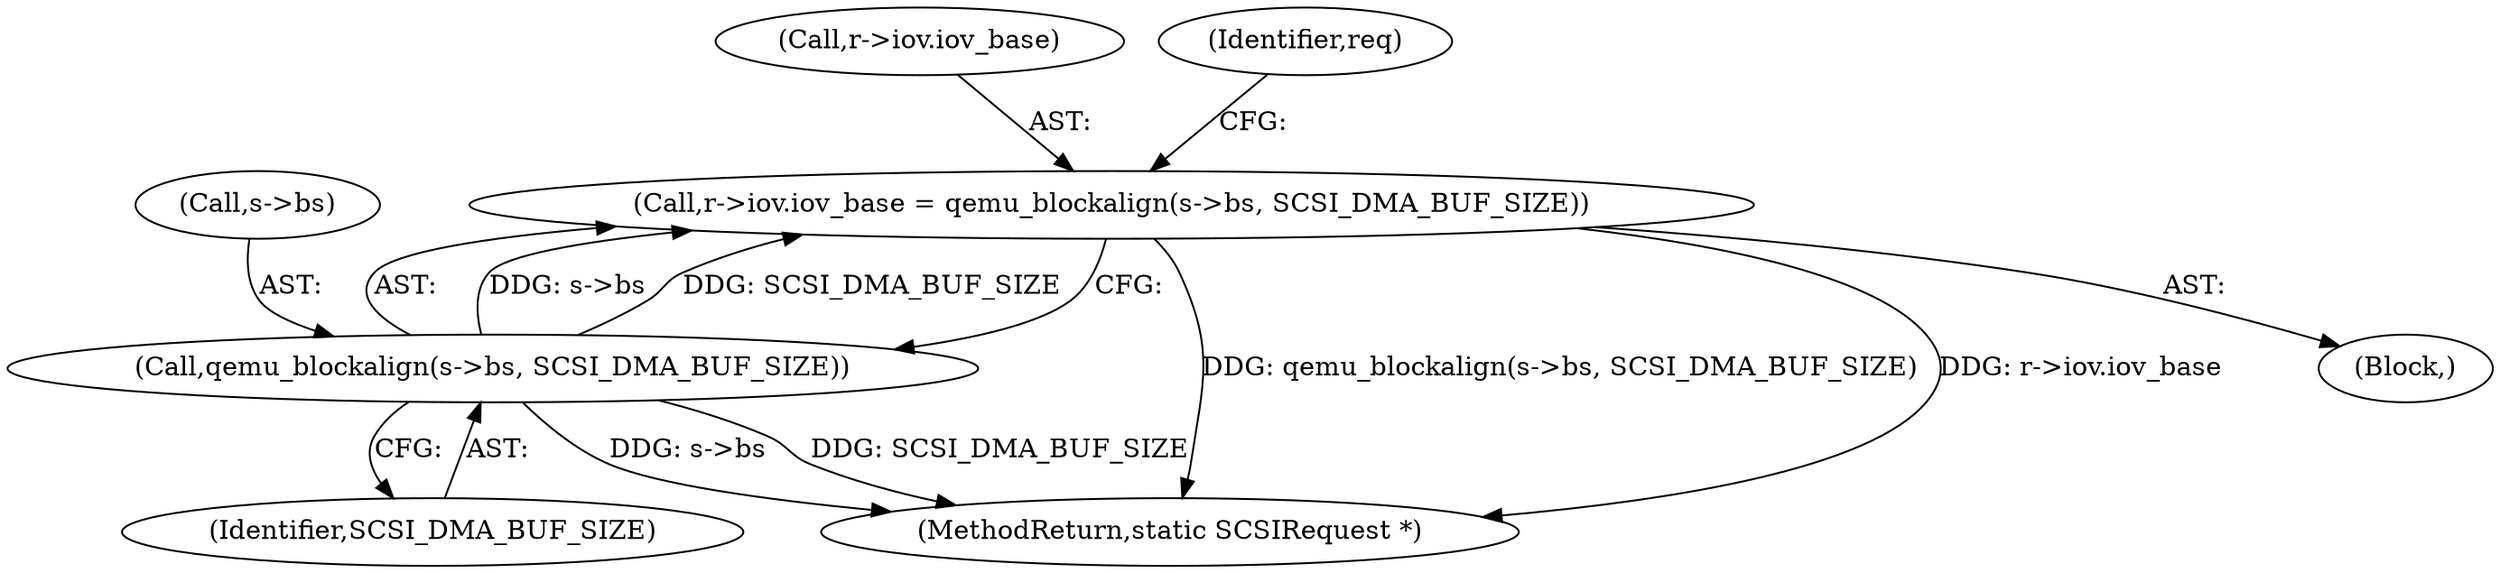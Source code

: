 digraph "1_qemu_7285477ab11831b1cf56e45878a89170dd06d9b9_3@pointer" {
"1000133" [label="(Call,r->iov.iov_base = qemu_blockalign(s->bs, SCSI_DMA_BUF_SIZE))"];
"1000139" [label="(Call,qemu_blockalign(s->bs, SCSI_DMA_BUF_SIZE))"];
"1000146" [label="(MethodReturn,static SCSIRequest *)"];
"1000139" [label="(Call,qemu_blockalign(s->bs, SCSI_DMA_BUF_SIZE))"];
"1000133" [label="(Call,r->iov.iov_base = qemu_blockalign(s->bs, SCSI_DMA_BUF_SIZE))"];
"1000134" [label="(Call,r->iov.iov_base)"];
"1000140" [label="(Call,s->bs)"];
"1000145" [label="(Identifier,req)"];
"1000105" [label="(Block,)"];
"1000143" [label="(Identifier,SCSI_DMA_BUF_SIZE)"];
"1000133" -> "1000105"  [label="AST: "];
"1000133" -> "1000139"  [label="CFG: "];
"1000134" -> "1000133"  [label="AST: "];
"1000139" -> "1000133"  [label="AST: "];
"1000145" -> "1000133"  [label="CFG: "];
"1000133" -> "1000146"  [label="DDG: qemu_blockalign(s->bs, SCSI_DMA_BUF_SIZE)"];
"1000133" -> "1000146"  [label="DDG: r->iov.iov_base"];
"1000139" -> "1000133"  [label="DDG: s->bs"];
"1000139" -> "1000133"  [label="DDG: SCSI_DMA_BUF_SIZE"];
"1000139" -> "1000143"  [label="CFG: "];
"1000140" -> "1000139"  [label="AST: "];
"1000143" -> "1000139"  [label="AST: "];
"1000139" -> "1000146"  [label="DDG: s->bs"];
"1000139" -> "1000146"  [label="DDG: SCSI_DMA_BUF_SIZE"];
}
